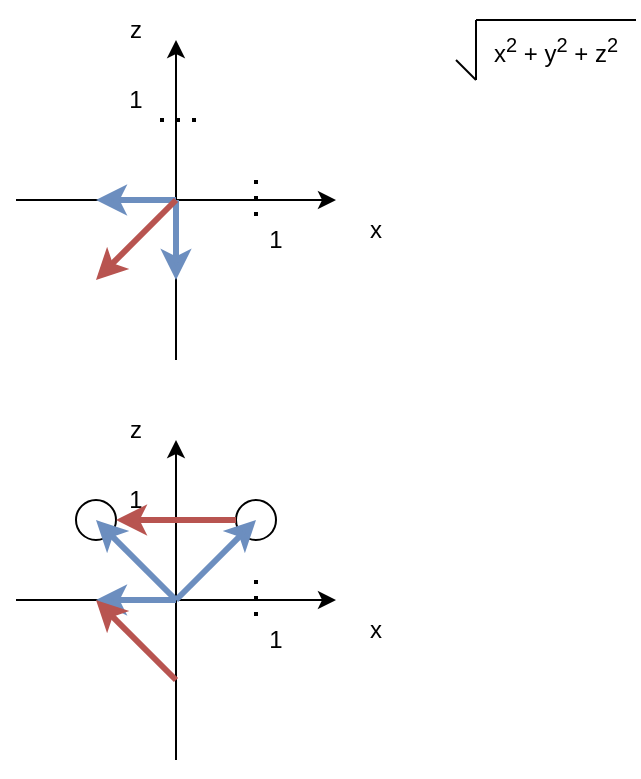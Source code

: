 <mxfile version="20.8.13" type="device"><diagram id="C5RBs43oDa-KdzZeNtuy" name="Page-1"><mxGraphModel dx="420" dy="232" grid="1" gridSize="10" guides="1" tooltips="1" connect="1" arrows="1" fold="1" page="1" pageScale="1" pageWidth="827" pageHeight="1169" math="0" shadow="0"><root><mxCell id="WIyWlLk6GJQsqaUBKTNV-0"/><mxCell id="WIyWlLk6GJQsqaUBKTNV-1" parent="WIyWlLk6GJQsqaUBKTNV-0"/><mxCell id="LMhzBbq3Bx7SzD-dr-kK-0" value="" style="endArrow=classic;html=1;rounded=0;" parent="WIyWlLk6GJQsqaUBKTNV-1" edge="1"><mxGeometry width="50" height="50" relative="1" as="geometry"><mxPoint x="120" y="200" as="sourcePoint"/><mxPoint x="120" y="40" as="targetPoint"/></mxGeometry></mxCell><mxCell id="LMhzBbq3Bx7SzD-dr-kK-1" value="" style="endArrow=classic;html=1;rounded=0;" parent="WIyWlLk6GJQsqaUBKTNV-1" edge="1"><mxGeometry width="50" height="50" relative="1" as="geometry"><mxPoint x="40" y="120" as="sourcePoint"/><mxPoint x="200" y="120" as="targetPoint"/></mxGeometry></mxCell><mxCell id="LMhzBbq3Bx7SzD-dr-kK-2" value="x" style="text;html=1;strokeColor=none;fillColor=none;align=center;verticalAlign=middle;whiteSpace=wrap;rounded=0;" parent="WIyWlLk6GJQsqaUBKTNV-1" vertex="1"><mxGeometry x="210" y="120" width="20" height="30" as="geometry"/></mxCell><mxCell id="LMhzBbq3Bx7SzD-dr-kK-3" value="z" style="text;html=1;strokeColor=none;fillColor=none;align=center;verticalAlign=middle;whiteSpace=wrap;rounded=0;" parent="WIyWlLk6GJQsqaUBKTNV-1" vertex="1"><mxGeometry x="90" y="20" width="20" height="30" as="geometry"/></mxCell><mxCell id="LMhzBbq3Bx7SzD-dr-kK-4" value="1" style="text;html=1;strokeColor=none;fillColor=none;align=center;verticalAlign=middle;whiteSpace=wrap;rounded=0;" parent="WIyWlLk6GJQsqaUBKTNV-1" vertex="1"><mxGeometry x="160" y="130" width="20" height="20" as="geometry"/></mxCell><mxCell id="LMhzBbq3Bx7SzD-dr-kK-5" value="" style="endArrow=none;dashed=1;html=1;dashPattern=1 3;strokeWidth=2;rounded=0;" parent="WIyWlLk6GJQsqaUBKTNV-1" edge="1"><mxGeometry width="50" height="50" relative="1" as="geometry"><mxPoint x="160" y="110" as="sourcePoint"/><mxPoint x="160" y="130" as="targetPoint"/></mxGeometry></mxCell><mxCell id="LMhzBbq3Bx7SzD-dr-kK-6" value="" style="endArrow=none;dashed=1;html=1;dashPattern=1 3;strokeWidth=2;rounded=0;" parent="WIyWlLk6GJQsqaUBKTNV-1" edge="1"><mxGeometry width="50" height="50" relative="1" as="geometry"><mxPoint x="130" y="80" as="sourcePoint"/><mxPoint x="110" y="80" as="targetPoint"/></mxGeometry></mxCell><mxCell id="LMhzBbq3Bx7SzD-dr-kK-7" value="1" style="text;html=1;strokeColor=none;fillColor=none;align=center;verticalAlign=middle;whiteSpace=wrap;rounded=0;" parent="WIyWlLk6GJQsqaUBKTNV-1" vertex="1"><mxGeometry x="90" y="60" width="20" height="20" as="geometry"/></mxCell><mxCell id="LMhzBbq3Bx7SzD-dr-kK-8" value="" style="endArrow=classic;html=1;rounded=0;strokeWidth=3;fillColor=#dae8fc;strokeColor=#6c8ebf;" parent="WIyWlLk6GJQsqaUBKTNV-1" edge="1"><mxGeometry width="50" height="50" relative="1" as="geometry"><mxPoint x="120" y="120" as="sourcePoint"/><mxPoint x="80" y="120" as="targetPoint"/></mxGeometry></mxCell><mxCell id="LMhzBbq3Bx7SzD-dr-kK-10" value="x&lt;sup&gt;2&lt;/sup&gt; + y&lt;sup&gt;2&lt;/sup&gt; + z&lt;sup&gt;2&lt;/sup&gt;" style="text;html=1;strokeColor=none;fillColor=none;align=center;verticalAlign=middle;whiteSpace=wrap;rounded=0;" parent="WIyWlLk6GJQsqaUBKTNV-1" vertex="1"><mxGeometry x="270" y="30" width="80" height="30" as="geometry"/></mxCell><mxCell id="LMhzBbq3Bx7SzD-dr-kK-11" value="" style="endArrow=none;html=1;rounded=0;strokeWidth=1;entryX=0;entryY=1;entryDx=0;entryDy=0;" parent="WIyWlLk6GJQsqaUBKTNV-1" target="LMhzBbq3Bx7SzD-dr-kK-10" edge="1"><mxGeometry width="50" height="50" relative="1" as="geometry"><mxPoint x="260" y="50" as="sourcePoint"/><mxPoint x="250" y="90" as="targetPoint"/></mxGeometry></mxCell><mxCell id="LMhzBbq3Bx7SzD-dr-kK-12" value="" style="endArrow=none;html=1;rounded=0;strokeWidth=1;entryX=0;entryY=0;entryDx=0;entryDy=0;" parent="WIyWlLk6GJQsqaUBKTNV-1" target="LMhzBbq3Bx7SzD-dr-kK-10" edge="1"><mxGeometry width="50" height="50" relative="1" as="geometry"><mxPoint x="270" y="60" as="sourcePoint"/><mxPoint x="280" y="70" as="targetPoint"/></mxGeometry></mxCell><mxCell id="LMhzBbq3Bx7SzD-dr-kK-13" value="" style="endArrow=none;html=1;rounded=0;strokeWidth=1;exitX=1;exitY=0;exitDx=0;exitDy=0;" parent="WIyWlLk6GJQsqaUBKTNV-1" source="LMhzBbq3Bx7SzD-dr-kK-10" edge="1"><mxGeometry width="50" height="50" relative="1" as="geometry"><mxPoint x="280" y="70" as="sourcePoint"/><mxPoint x="270" y="30" as="targetPoint"/><Array as="points"><mxPoint x="300" y="30"/></Array></mxGeometry></mxCell><mxCell id="LMhzBbq3Bx7SzD-dr-kK-14" value="" style="endArrow=none;html=1;rounded=0;strokeWidth=1;exitX=1;exitY=0;exitDx=0;exitDy=0;" parent="WIyWlLk6GJQsqaUBKTNV-1" source="LMhzBbq3Bx7SzD-dr-kK-10" edge="1"><mxGeometry width="50" height="50" relative="1" as="geometry"><mxPoint x="350" y="30" as="sourcePoint"/><mxPoint x="270" y="30" as="targetPoint"/><Array as="points"><mxPoint x="300" y="30"/></Array></mxGeometry></mxCell><mxCell id="LMhzBbq3Bx7SzD-dr-kK-15" value="" style="endArrow=classic;html=1;rounded=0;strokeWidth=3;fillColor=#dae8fc;strokeColor=#6c8ebf;" parent="WIyWlLk6GJQsqaUBKTNV-1" edge="1"><mxGeometry width="50" height="50" relative="1" as="geometry"><mxPoint x="120" y="120" as="sourcePoint"/><mxPoint x="120" y="160" as="targetPoint"/></mxGeometry></mxCell><mxCell id="LMhzBbq3Bx7SzD-dr-kK-16" value="" style="endArrow=classic;html=1;rounded=0;strokeWidth=3;fillColor=#f8cecc;strokeColor=#b85450;" parent="WIyWlLk6GJQsqaUBKTNV-1" edge="1"><mxGeometry width="50" height="50" relative="1" as="geometry"><mxPoint x="120" y="120" as="sourcePoint"/><mxPoint x="80" y="160" as="targetPoint"/></mxGeometry></mxCell><mxCell id="AnLvZJeayJXPmpMObw94-0" value="" style="endArrow=classic;html=1;rounded=0;" parent="WIyWlLk6GJQsqaUBKTNV-1" edge="1"><mxGeometry width="50" height="50" relative="1" as="geometry"><mxPoint x="120" y="400" as="sourcePoint"/><mxPoint x="120" y="240" as="targetPoint"/></mxGeometry></mxCell><mxCell id="AnLvZJeayJXPmpMObw94-1" value="" style="endArrow=classic;html=1;rounded=0;" parent="WIyWlLk6GJQsqaUBKTNV-1" edge="1"><mxGeometry width="50" height="50" relative="1" as="geometry"><mxPoint x="40" y="320" as="sourcePoint"/><mxPoint x="200" y="320" as="targetPoint"/></mxGeometry></mxCell><mxCell id="AnLvZJeayJXPmpMObw94-2" value="x" style="text;html=1;strokeColor=none;fillColor=none;align=center;verticalAlign=middle;whiteSpace=wrap;rounded=0;" parent="WIyWlLk6GJQsqaUBKTNV-1" vertex="1"><mxGeometry x="210" y="320" width="20" height="30" as="geometry"/></mxCell><mxCell id="AnLvZJeayJXPmpMObw94-3" value="z" style="text;html=1;strokeColor=none;fillColor=none;align=center;verticalAlign=middle;whiteSpace=wrap;rounded=0;" parent="WIyWlLk6GJQsqaUBKTNV-1" vertex="1"><mxGeometry x="90" y="220" width="20" height="30" as="geometry"/></mxCell><mxCell id="AnLvZJeayJXPmpMObw94-4" value="1" style="text;html=1;strokeColor=none;fillColor=none;align=center;verticalAlign=middle;whiteSpace=wrap;rounded=0;" parent="WIyWlLk6GJQsqaUBKTNV-1" vertex="1"><mxGeometry x="160" y="330" width="20" height="20" as="geometry"/></mxCell><mxCell id="AnLvZJeayJXPmpMObw94-5" value="" style="endArrow=none;dashed=1;html=1;dashPattern=1 3;strokeWidth=2;rounded=0;" parent="WIyWlLk6GJQsqaUBKTNV-1" edge="1"><mxGeometry width="50" height="50" relative="1" as="geometry"><mxPoint x="160" y="310" as="sourcePoint"/><mxPoint x="160" y="330" as="targetPoint"/></mxGeometry></mxCell><mxCell id="AnLvZJeayJXPmpMObw94-6" value="" style="endArrow=none;dashed=1;html=1;dashPattern=1 3;strokeWidth=2;rounded=0;" parent="WIyWlLk6GJQsqaUBKTNV-1" edge="1"><mxGeometry width="50" height="50" relative="1" as="geometry"><mxPoint x="130" y="280" as="sourcePoint"/><mxPoint x="110" y="280" as="targetPoint"/></mxGeometry></mxCell><mxCell id="AnLvZJeayJXPmpMObw94-7" value="1" style="text;html=1;strokeColor=none;fillColor=none;align=center;verticalAlign=middle;whiteSpace=wrap;rounded=0;" parent="WIyWlLk6GJQsqaUBKTNV-1" vertex="1"><mxGeometry x="90" y="260" width="20" height="20" as="geometry"/></mxCell><mxCell id="AnLvZJeayJXPmpMObw94-8" value="" style="endArrow=classic;html=1;rounded=0;strokeWidth=3;fillColor=#dae8fc;strokeColor=#6c8ebf;" parent="WIyWlLk6GJQsqaUBKTNV-1" edge="1"><mxGeometry width="50" height="50" relative="1" as="geometry"><mxPoint x="120" y="320" as="sourcePoint"/><mxPoint x="80" y="320" as="targetPoint"/></mxGeometry></mxCell><mxCell id="AnLvZJeayJXPmpMObw94-11" value="" style="endArrow=classic;html=1;rounded=0;strokeWidth=3;fillColor=#f8cecc;strokeColor=#b85450;" parent="WIyWlLk6GJQsqaUBKTNV-1" edge="1"><mxGeometry width="50" height="50" relative="1" as="geometry"><mxPoint x="120" y="360" as="sourcePoint"/><mxPoint x="80" y="320" as="targetPoint"/></mxGeometry></mxCell><mxCell id="AnLvZJeayJXPmpMObw94-12" value="" style="ellipse;whiteSpace=wrap;html=1;aspect=fixed;" parent="WIyWlLk6GJQsqaUBKTNV-1" vertex="1"><mxGeometry x="70" y="270" width="20" height="20" as="geometry"/></mxCell><mxCell id="AnLvZJeayJXPmpMObw94-13" value="" style="endArrow=classic;html=1;rounded=0;strokeWidth=3;fillColor=#dae8fc;strokeColor=#6c8ebf;entryX=0.5;entryY=0.5;entryDx=0;entryDy=0;entryPerimeter=0;" parent="WIyWlLk6GJQsqaUBKTNV-1" target="AnLvZJeayJXPmpMObw94-12" edge="1"><mxGeometry width="50" height="50" relative="1" as="geometry"><mxPoint x="120" y="320" as="sourcePoint"/><mxPoint x="80" y="320" as="targetPoint"/></mxGeometry></mxCell><mxCell id="AnLvZJeayJXPmpMObw94-14" value="" style="ellipse;whiteSpace=wrap;html=1;aspect=fixed;" parent="WIyWlLk6GJQsqaUBKTNV-1" vertex="1"><mxGeometry x="150" y="270" width="20" height="20" as="geometry"/></mxCell><mxCell id="uNAFvuMgK9isX0B_elcZ-3" value="" style="endArrow=classic;html=1;rounded=0;strokeWidth=3;fillColor=#dae8fc;strokeColor=#6c8ebf;startArrow=none;entryX=0.5;entryY=0.5;entryDx=0;entryDy=0;entryPerimeter=0;" edge="1" parent="WIyWlLk6GJQsqaUBKTNV-1" target="AnLvZJeayJXPmpMObw94-14"><mxGeometry width="50" height="50" relative="1" as="geometry"><mxPoint x="120" y="320" as="sourcePoint"/><mxPoint x="200" y="300" as="targetPoint"/></mxGeometry></mxCell><mxCell id="uNAFvuMgK9isX0B_elcZ-4" value="" style="endArrow=classic;html=1;rounded=0;strokeWidth=3;fillColor=#f8cecc;strokeColor=#b85450;" edge="1" parent="WIyWlLk6GJQsqaUBKTNV-1" source="AnLvZJeayJXPmpMObw94-14" target="AnLvZJeayJXPmpMObw94-12"><mxGeometry width="50" height="50" relative="1" as="geometry"><mxPoint x="120" y="360" as="sourcePoint"/><mxPoint x="80" y="320" as="targetPoint"/></mxGeometry></mxCell></root></mxGraphModel></diagram></mxfile>
